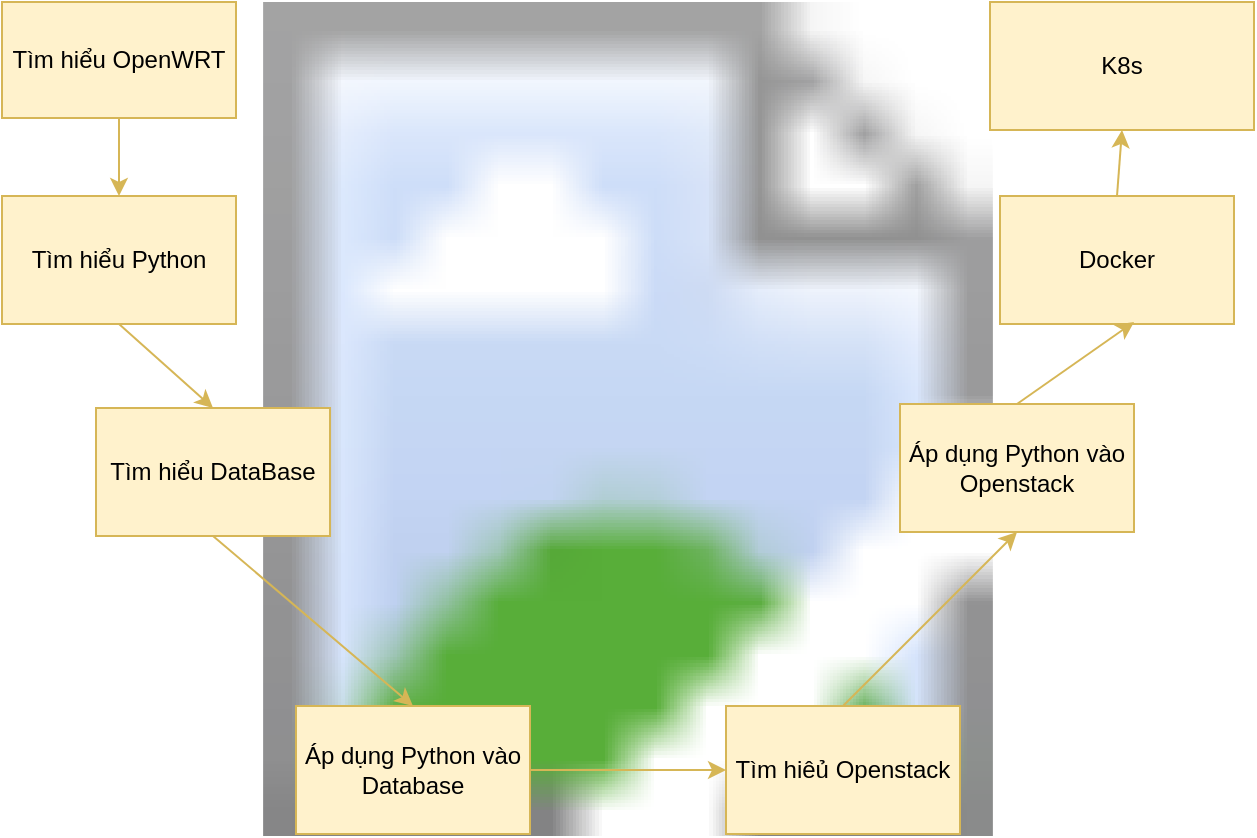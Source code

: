 <mxfile version="14.4.2" type="github">
  <diagram id="tj35QY-3WfF0_UIHaaoE" name="Page-1">
    <mxGraphModel dx="1355" dy="774" grid="0" gridSize="10" guides="1" tooltips="1" connect="1" arrows="1" fold="1" page="1" pageScale="1" pageWidth="850" pageHeight="1100" backgroundImage="{&quot;src&quot;:&quot;https://img.freepik.com/free-vector/background-abstract-pixel-rain_23-2148388108.jpg?size=626&amp;ext=jpg&quot;,&quot;width&quot;:&quot;626&quot;,&quot;height&quot;:&quot;417&quot;}" math="0" shadow="0">
      <root>
        <mxCell id="0" />
        <mxCell id="1" parent="0" />
        <mxCell id="758AE0vp36mZ2rXhnHBE-1" value="Tìm hiểu OpenWRT" style="rounded=0;whiteSpace=wrap;html=1;fillColor=#fff2cc;strokeColor=#d6b656;" vertex="1" parent="1">
          <mxGeometry width="117" height="58" as="geometry" />
        </mxCell>
        <mxCell id="758AE0vp36mZ2rXhnHBE-3" value="Tìm hiêủ Openstack" style="rounded=0;whiteSpace=wrap;html=1;fillColor=#fff2cc;strokeColor=#d6b656;" vertex="1" parent="1">
          <mxGeometry x="362" y="352" width="117" height="64" as="geometry" />
        </mxCell>
        <mxCell id="758AE0vp36mZ2rXhnHBE-4" value="Tìm hiểu Python" style="rounded=0;whiteSpace=wrap;html=1;fillColor=#fff2cc;strokeColor=#d6b656;" vertex="1" parent="1">
          <mxGeometry y="97" width="117" height="64" as="geometry" />
        </mxCell>
        <mxCell id="758AE0vp36mZ2rXhnHBE-5" value="Tìm hiểu DataBase" style="rounded=0;whiteSpace=wrap;html=1;fillColor=#fff2cc;strokeColor=#d6b656;" vertex="1" parent="1">
          <mxGeometry x="47" y="203" width="117" height="64" as="geometry" />
        </mxCell>
        <mxCell id="758AE0vp36mZ2rXhnHBE-6" value="Áp dụng Python vào Database" style="rounded=0;whiteSpace=wrap;html=1;fillColor=#fff2cc;strokeColor=#d6b656;" vertex="1" parent="1">
          <mxGeometry x="147" y="352" width="117" height="64" as="geometry" />
        </mxCell>
        <mxCell id="758AE0vp36mZ2rXhnHBE-7" value="Áp dụng Python vào Openstack" style="rounded=0;whiteSpace=wrap;html=1;fillColor=#fff2cc;strokeColor=#d6b656;" vertex="1" parent="1">
          <mxGeometry x="449" y="201" width="117" height="64" as="geometry" />
        </mxCell>
        <mxCell id="758AE0vp36mZ2rXhnHBE-8" value="Docker" style="rounded=0;whiteSpace=wrap;html=1;fillColor=#fff2cc;strokeColor=#d6b656;" vertex="1" parent="1">
          <mxGeometry x="499" y="97" width="117" height="64" as="geometry" />
        </mxCell>
        <mxCell id="758AE0vp36mZ2rXhnHBE-9" value="K8s" style="rounded=0;whiteSpace=wrap;html=1;fillColor=#fff2cc;strokeColor=#d6b656;" vertex="1" parent="1">
          <mxGeometry x="494" width="132" height="64" as="geometry" />
        </mxCell>
        <mxCell id="758AE0vp36mZ2rXhnHBE-14" value="" style="endArrow=classic;html=1;fillColor=#fff2cc;strokeColor=#d6b656;exitX=0.5;exitY=1;exitDx=0;exitDy=0;entryX=0.5;entryY=0;entryDx=0;entryDy=0;" edge="1" parent="1" source="758AE0vp36mZ2rXhnHBE-1" target="758AE0vp36mZ2rXhnHBE-4">
          <mxGeometry width="50" height="50" relative="1" as="geometry">
            <mxPoint x="559" y="421" as="sourcePoint" />
            <mxPoint x="609" y="371" as="targetPoint" />
          </mxGeometry>
        </mxCell>
        <mxCell id="758AE0vp36mZ2rXhnHBE-20" value="" style="endArrow=classic;html=1;fillColor=#fff2cc;strokeColor=#d6b656;exitX=0.5;exitY=1;exitDx=0;exitDy=0;entryX=0.5;entryY=0;entryDx=0;entryDy=0;" edge="1" parent="1" source="758AE0vp36mZ2rXhnHBE-4" target="758AE0vp36mZ2rXhnHBE-5">
          <mxGeometry width="50" height="50" relative="1" as="geometry">
            <mxPoint x="68.5" y="68" as="sourcePoint" />
            <mxPoint x="111.5" y="87" as="targetPoint" />
          </mxGeometry>
        </mxCell>
        <mxCell id="758AE0vp36mZ2rXhnHBE-21" value="" style="endArrow=classic;html=1;fillColor=#fff2cc;strokeColor=#d6b656;exitX=0.5;exitY=1;exitDx=0;exitDy=0;entryX=0.5;entryY=0;entryDx=0;entryDy=0;" edge="1" parent="1" source="758AE0vp36mZ2rXhnHBE-5" target="758AE0vp36mZ2rXhnHBE-6">
          <mxGeometry width="50" height="50" relative="1" as="geometry">
            <mxPoint x="78.5" y="78" as="sourcePoint" />
            <mxPoint x="121.5" y="97" as="targetPoint" />
          </mxGeometry>
        </mxCell>
        <mxCell id="758AE0vp36mZ2rXhnHBE-23" value="" style="endArrow=classic;html=1;fillColor=#fff2cc;strokeColor=#d6b656;exitX=0.5;exitY=0;exitDx=0;exitDy=0;entryX=0.5;entryY=1;entryDx=0;entryDy=0;" edge="1" parent="1" source="758AE0vp36mZ2rXhnHBE-3" target="758AE0vp36mZ2rXhnHBE-7">
          <mxGeometry width="50" height="50" relative="1" as="geometry">
            <mxPoint x="98.5" y="98" as="sourcePoint" />
            <mxPoint x="141.5" y="117" as="targetPoint" />
          </mxGeometry>
        </mxCell>
        <mxCell id="758AE0vp36mZ2rXhnHBE-24" value="" style="endArrow=classic;html=1;exitX=0.5;exitY=0;exitDx=0;exitDy=0;entryX=0.573;entryY=0.984;entryDx=0;entryDy=0;entryPerimeter=0;fillColor=#fff2cc;strokeColor=#d6b656;" edge="1" parent="1" source="758AE0vp36mZ2rXhnHBE-7" target="758AE0vp36mZ2rXhnHBE-8">
          <mxGeometry width="50" height="50" relative="1" as="geometry">
            <mxPoint x="559" y="421" as="sourcePoint" />
            <mxPoint x="609" y="371" as="targetPoint" />
          </mxGeometry>
        </mxCell>
        <mxCell id="758AE0vp36mZ2rXhnHBE-25" value="" style="endArrow=classic;html=1;fillColor=#fff2cc;strokeColor=#d6b656;exitX=0.5;exitY=0;exitDx=0;exitDy=0;entryX=0.5;entryY=1;entryDx=0;entryDy=0;" edge="1" parent="1" source="758AE0vp36mZ2rXhnHBE-8" target="758AE0vp36mZ2rXhnHBE-9">
          <mxGeometry width="50" height="50" relative="1" as="geometry">
            <mxPoint x="108.5" y="108" as="sourcePoint" />
            <mxPoint x="151.5" y="127" as="targetPoint" />
          </mxGeometry>
        </mxCell>
        <mxCell id="758AE0vp36mZ2rXhnHBE-26" value="" style="endArrow=classic;html=1;fillColor=#fff2cc;strokeColor=#d6b656;exitX=1;exitY=0.5;exitDx=0;exitDy=0;" edge="1" parent="1" source="758AE0vp36mZ2rXhnHBE-6" target="758AE0vp36mZ2rXhnHBE-3">
          <mxGeometry width="50" height="50" relative="1" as="geometry">
            <mxPoint x="118.5" y="118" as="sourcePoint" />
            <mxPoint x="161.5" y="137" as="targetPoint" />
          </mxGeometry>
        </mxCell>
      </root>
    </mxGraphModel>
  </diagram>
</mxfile>
